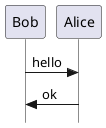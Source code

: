 @startuml

' solid 实线
' 在时序图中使用实线生命线：skinparam lifelineStrategy solid

' style strictuml
' 为了符合严格UML的标准（线头的形状必须是三角形，而不能是箭头形），
' 你可以使用：
' skinparam style strictuml

skinparam lifelineStrategy solid
skinparam style strictuml
Bob -> Alice : hello
Alice -> Bob : ok

@enduml
